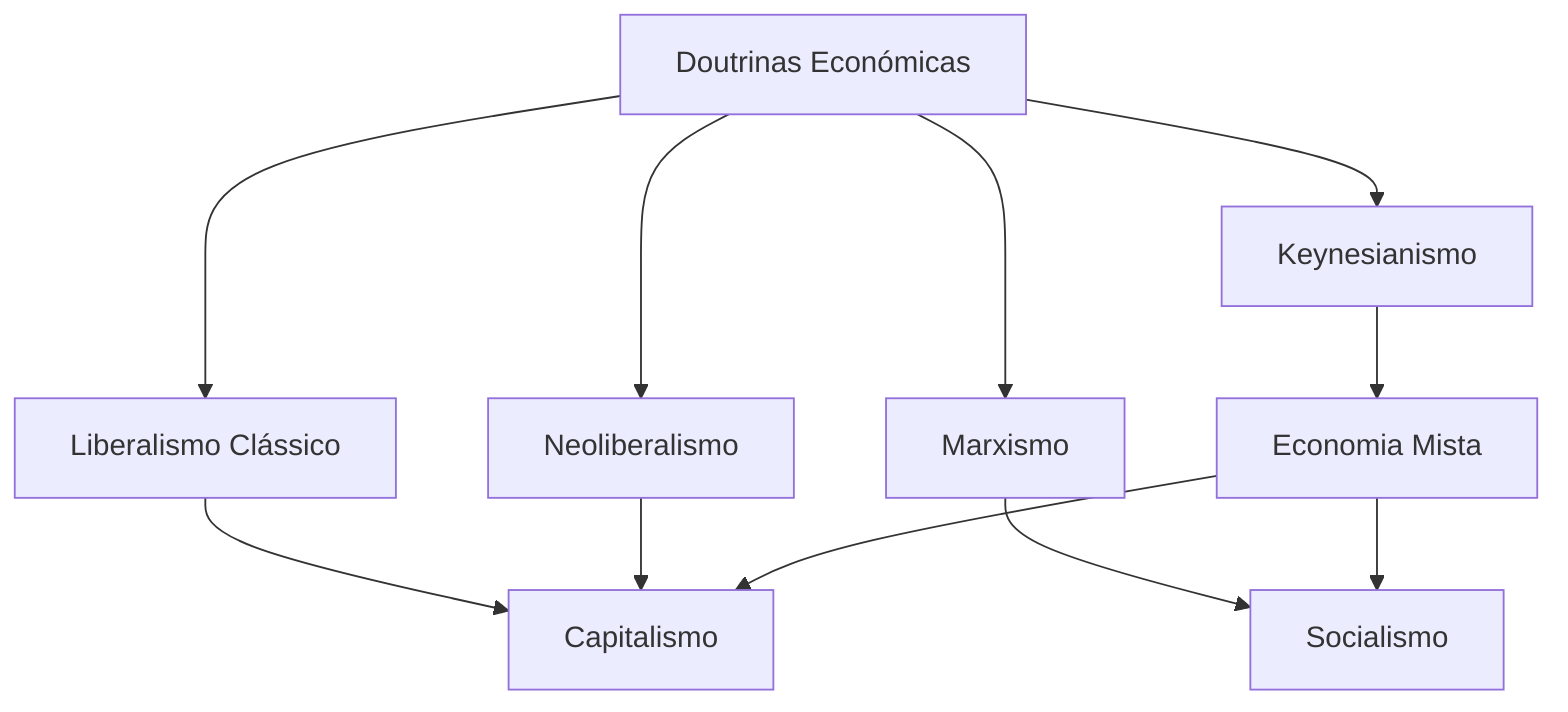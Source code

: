 graph TD
  A[Doutrinas Económicas] --> B[Liberalismo Clássico]
  A --> C[Marxismo]
  A --> D[Keynesianismo]
  A --> E[Neoliberalismo]
  B --> F[Capitalismo]
  C --> G[Socialismo]
  D --> H[Economia Mista]
  E --> F
  H --> F
  H --> G